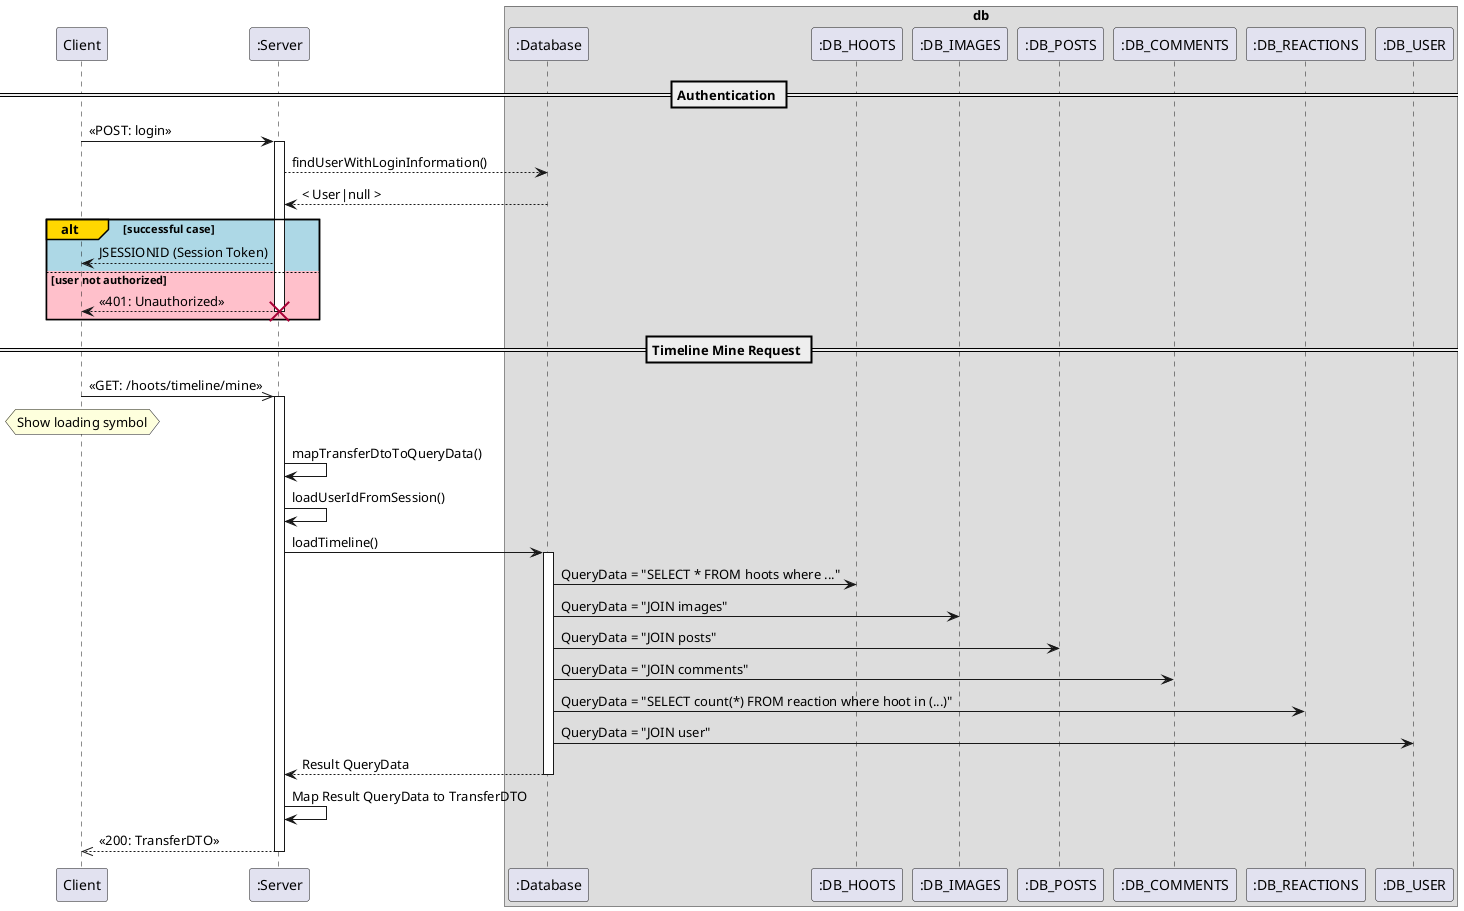 @startuml
'https://plantuml.com/sequence-diagram

== Authentication ==

Client -> ":Server": << POST: login >>
activate ":Server"

":Server" --> ":Database": findUserWithLoginInformation()
":Database" --> ":Server": < User|null >

alt#Gold #LightBlue successful case
    ":Server" --> Client: JSESSIONID (Session Token)
else #Pink user not authorized
    ":Server" --> Client: << 401: Unauthorized >>
    destroy ":Server"
end

== Timeline Mine Request ==

Client ->> ":Server": << GET: /hoots/timeline/mine >>
activate ":Server"
hnote over Client: Show loading symbol
":Server" -> ":Server": mapTransferDtoToQueryData()
":Server" -> ":Server": loadUserIdFromSession()
":Server" -> ":Database": loadTimeline()
activate ":Database"
":Database" -> ":DB_HOOTS": QueryData = "SELECT * FROM hoots where ..."
":Database" -> ":DB_IMAGES": QueryData = "JOIN images"
":Database" -> ":DB_POSTS": QueryData = "JOIN posts"
":Database" -> ":DB_COMMENTS": QueryData = "JOIN comments"
":Database" -> ":DB_REACTIONS": QueryData = "SELECT count(*) FROM reaction where hoot in (...)"
":Database" -> ":DB_USER": QueryData = "JOIN user"
":Database" --> ":Server": Result QueryData
deactivate ":Database"
":Server" -> ":Server": Map Result QueryData to TransferDTO
":Server" -->> Client: << 200: TransferDTO >>
deactivate ":Server"

box db
    participant ":Database"
    participant ":DB_HOOTS"
    participant ":DB_IMAGES"
    participant ":DB_POSTS"
    participant ":DB_COMMENTS"
    participant ":DB_REACTIONS"
    participant ":DB_USER"
end box

@enduml